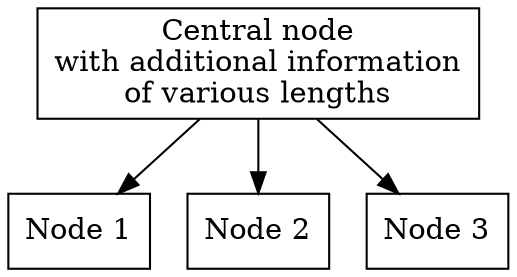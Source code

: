 digraph G {
    node [shape=rect]
    0 [label="Central node
with additional information
of various lengths"]
    1 [label="Node 1"]
    2 [label="Node 2"]
    3 [label="Node 3"]
    0 -> 1
    0 -> 2
    0 -> 3
}
